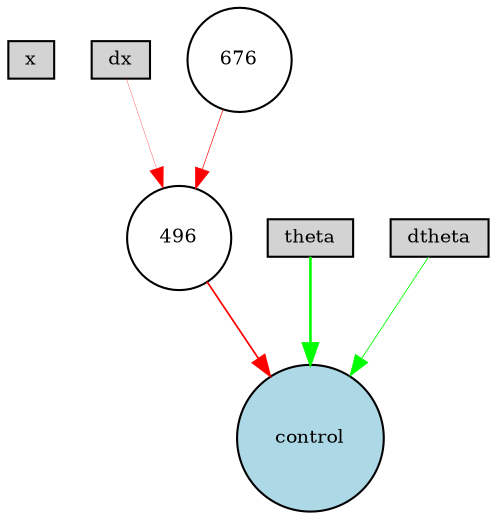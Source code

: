 digraph {
	node [fontsize=9 height=0.2 shape=circle width=0.2]
	x [fillcolor=lightgray shape=box style=filled]
	dx [fillcolor=lightgray shape=box style=filled]
	theta [fillcolor=lightgray shape=box style=filled]
	dtheta [fillcolor=lightgray shape=box style=filled]
	control [fillcolor=lightblue style=filled]
	676 [fillcolor=white style=filled]
	496 [fillcolor=white style=filled]
	dtheta -> control [color=green penwidth=0.41641742305285856 style=solid]
	theta -> control [color=green penwidth=1.253631893668212 style=solid]
	496 -> control [color=red penwidth=0.8212122989311225 style=solid]
	676 -> 496 [color=red penwidth=0.31654259827172493 style=solid]
	dx -> 496 [color=red penwidth=0.1436217665743989 style=solid]
}
